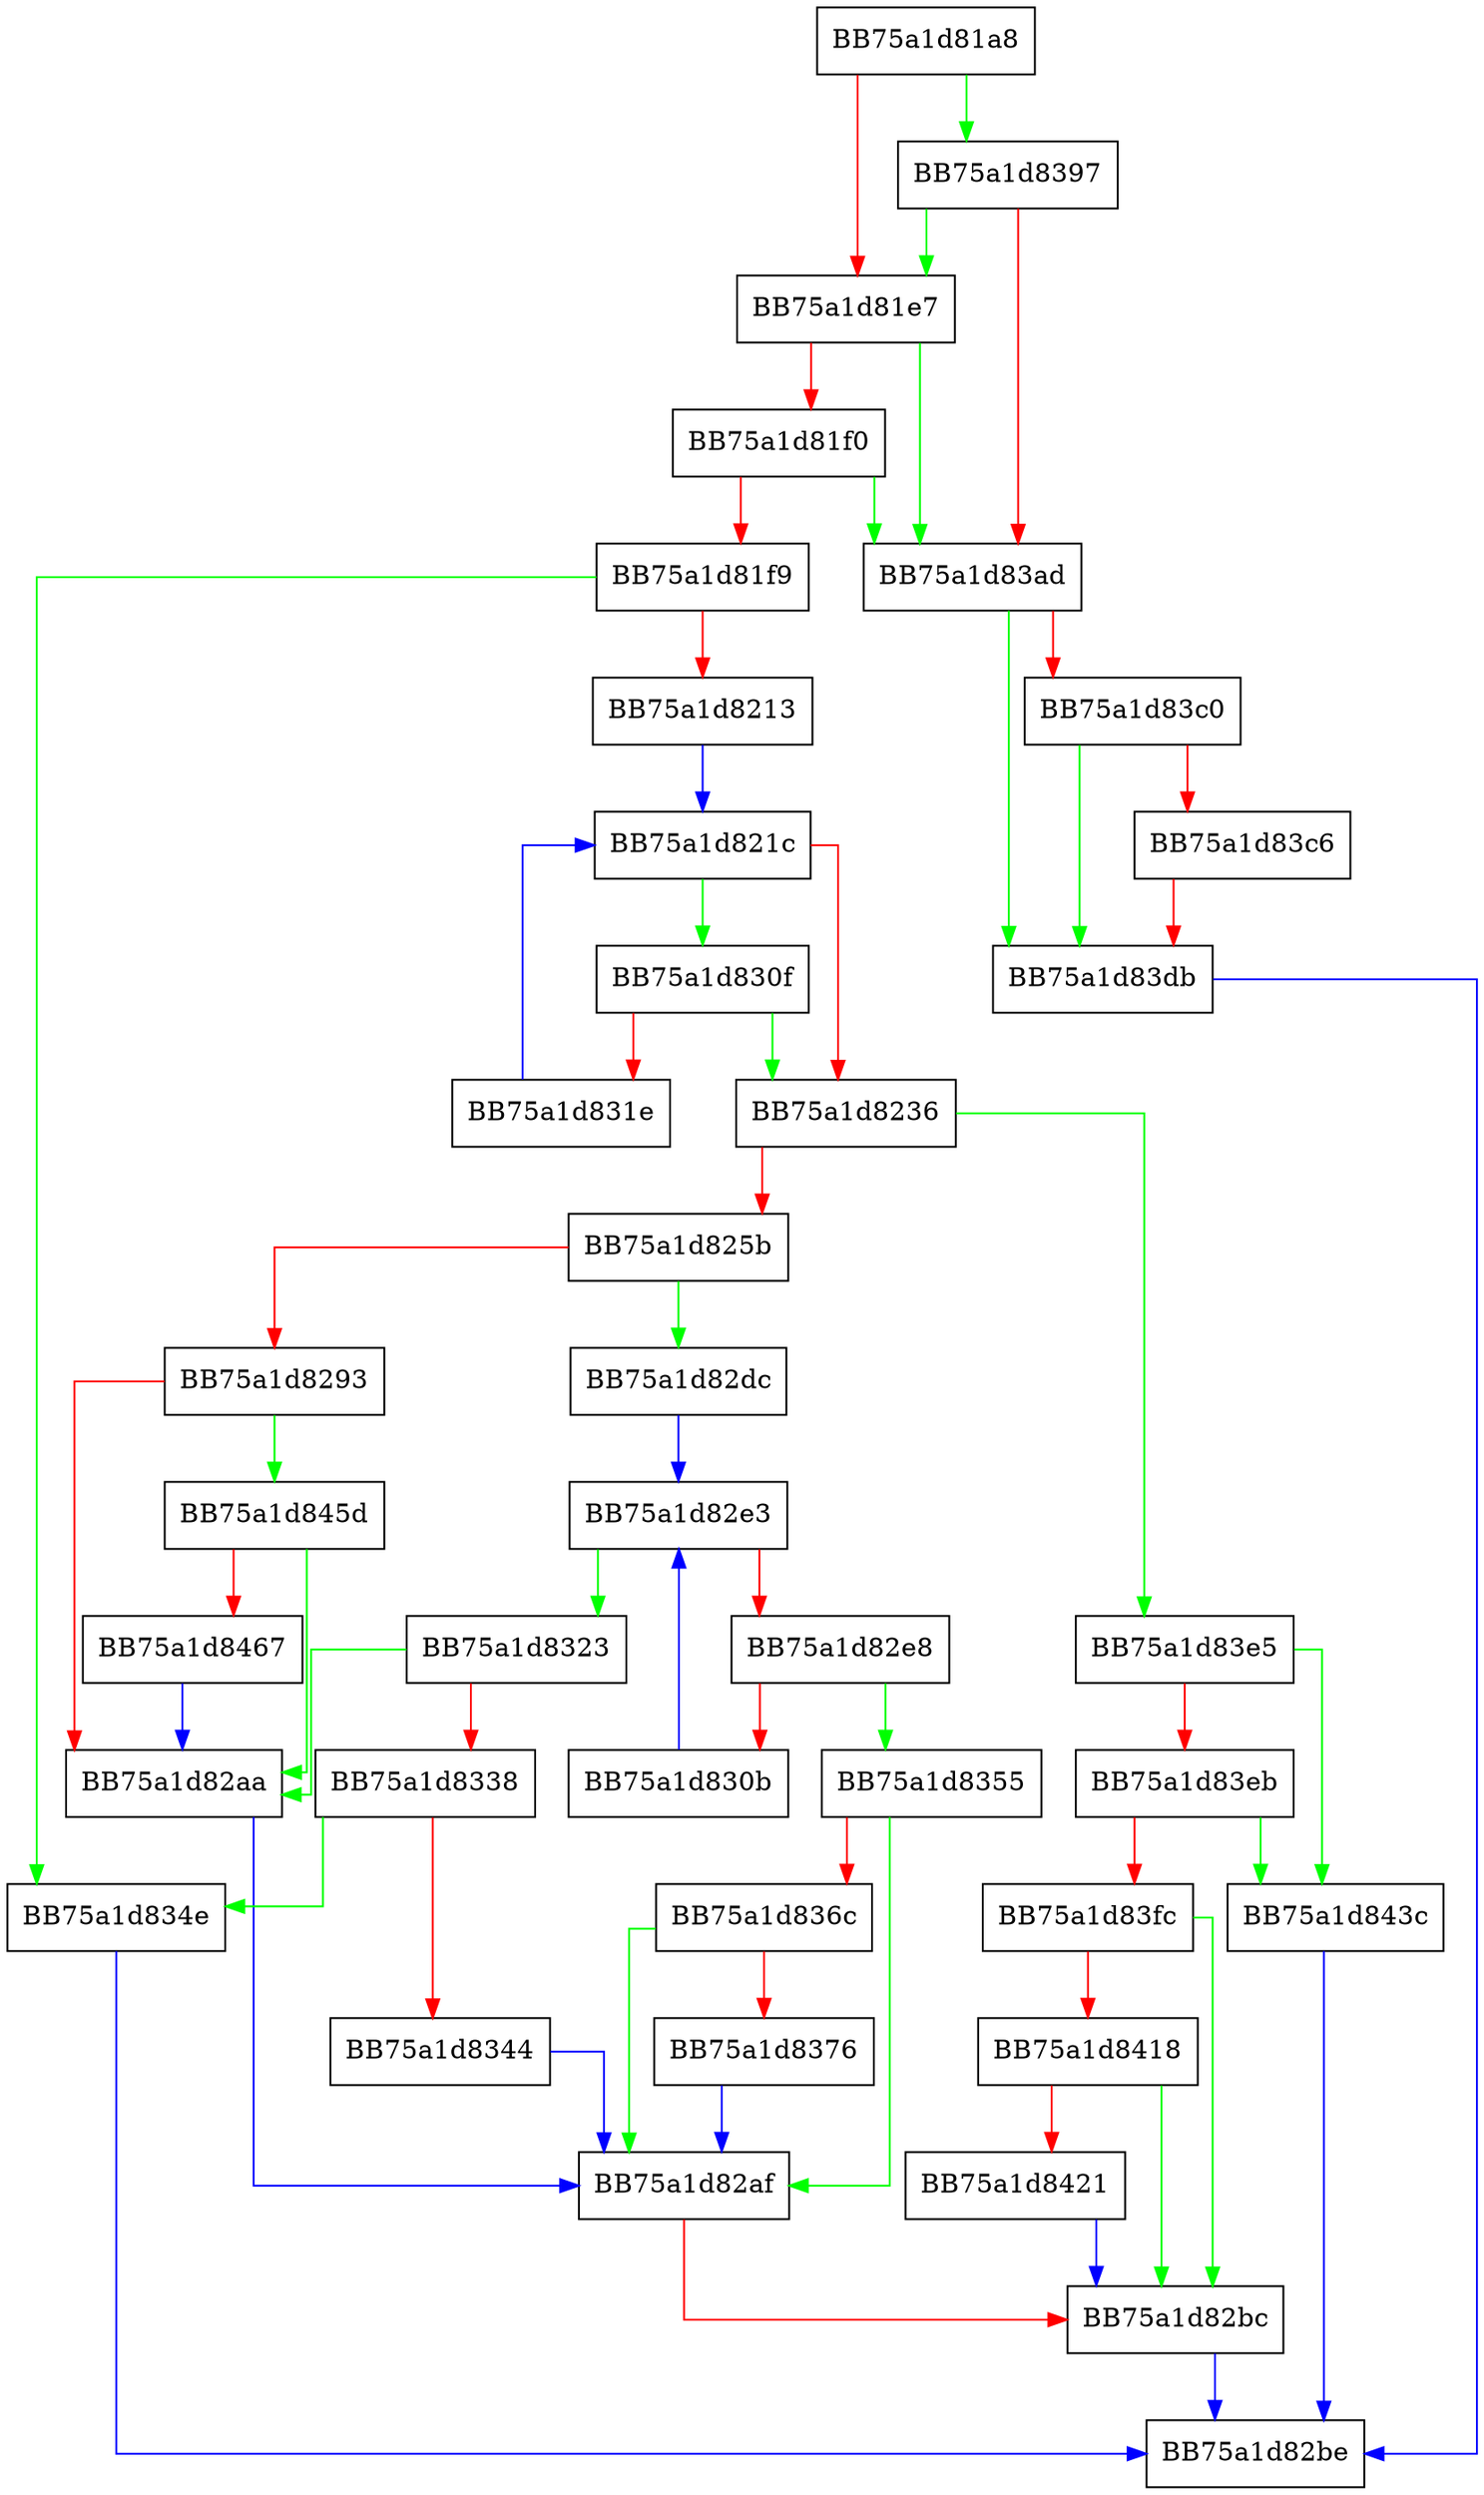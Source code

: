 digraph GetRealPathList {
  node [shape="box"];
  graph [splines=ortho];
  BB75a1d81a8 -> BB75a1d8397 [color="green"];
  BB75a1d81a8 -> BB75a1d81e7 [color="red"];
  BB75a1d81e7 -> BB75a1d83ad [color="green"];
  BB75a1d81e7 -> BB75a1d81f0 [color="red"];
  BB75a1d81f0 -> BB75a1d83ad [color="green"];
  BB75a1d81f0 -> BB75a1d81f9 [color="red"];
  BB75a1d81f9 -> BB75a1d834e [color="green"];
  BB75a1d81f9 -> BB75a1d8213 [color="red"];
  BB75a1d8213 -> BB75a1d821c [color="blue"];
  BB75a1d821c -> BB75a1d830f [color="green"];
  BB75a1d821c -> BB75a1d8236 [color="red"];
  BB75a1d8236 -> BB75a1d83e5 [color="green"];
  BB75a1d8236 -> BB75a1d825b [color="red"];
  BB75a1d825b -> BB75a1d82dc [color="green"];
  BB75a1d825b -> BB75a1d8293 [color="red"];
  BB75a1d8293 -> BB75a1d845d [color="green"];
  BB75a1d8293 -> BB75a1d82aa [color="red"];
  BB75a1d82aa -> BB75a1d82af [color="blue"];
  BB75a1d82af -> BB75a1d82bc [color="red"];
  BB75a1d82bc -> BB75a1d82be [color="blue"];
  BB75a1d82dc -> BB75a1d82e3 [color="blue"];
  BB75a1d82e3 -> BB75a1d8323 [color="green"];
  BB75a1d82e3 -> BB75a1d82e8 [color="red"];
  BB75a1d82e8 -> BB75a1d8355 [color="green"];
  BB75a1d82e8 -> BB75a1d830b [color="red"];
  BB75a1d830b -> BB75a1d82e3 [color="blue"];
  BB75a1d830f -> BB75a1d8236 [color="green"];
  BB75a1d830f -> BB75a1d831e [color="red"];
  BB75a1d831e -> BB75a1d821c [color="blue"];
  BB75a1d8323 -> BB75a1d82aa [color="green"];
  BB75a1d8323 -> BB75a1d8338 [color="red"];
  BB75a1d8338 -> BB75a1d834e [color="green"];
  BB75a1d8338 -> BB75a1d8344 [color="red"];
  BB75a1d8344 -> BB75a1d82af [color="blue"];
  BB75a1d834e -> BB75a1d82be [color="blue"];
  BB75a1d8355 -> BB75a1d82af [color="green"];
  BB75a1d8355 -> BB75a1d836c [color="red"];
  BB75a1d836c -> BB75a1d82af [color="green"];
  BB75a1d836c -> BB75a1d8376 [color="red"];
  BB75a1d8376 -> BB75a1d82af [color="blue"];
  BB75a1d8397 -> BB75a1d81e7 [color="green"];
  BB75a1d8397 -> BB75a1d83ad [color="red"];
  BB75a1d83ad -> BB75a1d83db [color="green"];
  BB75a1d83ad -> BB75a1d83c0 [color="red"];
  BB75a1d83c0 -> BB75a1d83db [color="green"];
  BB75a1d83c0 -> BB75a1d83c6 [color="red"];
  BB75a1d83c6 -> BB75a1d83db [color="red"];
  BB75a1d83db -> BB75a1d82be [color="blue"];
  BB75a1d83e5 -> BB75a1d843c [color="green"];
  BB75a1d83e5 -> BB75a1d83eb [color="red"];
  BB75a1d83eb -> BB75a1d843c [color="green"];
  BB75a1d83eb -> BB75a1d83fc [color="red"];
  BB75a1d83fc -> BB75a1d82bc [color="green"];
  BB75a1d83fc -> BB75a1d8418 [color="red"];
  BB75a1d8418 -> BB75a1d82bc [color="green"];
  BB75a1d8418 -> BB75a1d8421 [color="red"];
  BB75a1d8421 -> BB75a1d82bc [color="blue"];
  BB75a1d843c -> BB75a1d82be [color="blue"];
  BB75a1d845d -> BB75a1d82aa [color="green"];
  BB75a1d845d -> BB75a1d8467 [color="red"];
  BB75a1d8467 -> BB75a1d82aa [color="blue"];
}